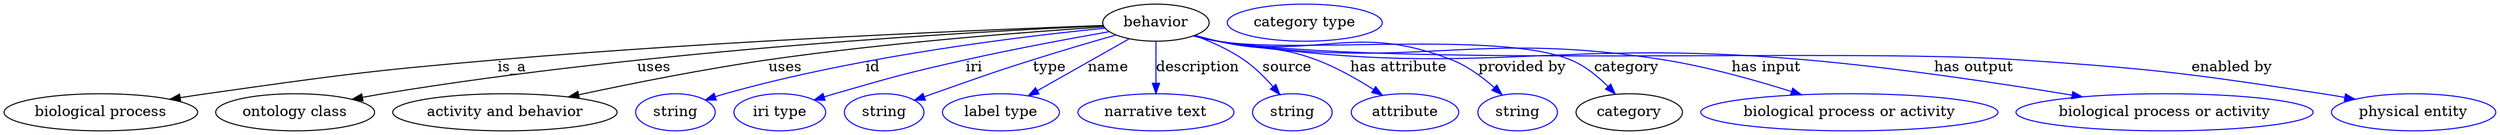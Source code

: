 digraph {
	graph [bb="0,0,2408.9,123"];
	node [label="\N"];
	behavior	[height=0.5,
		label=behavior,
		pos="1114.6,105",
		width=1.4263];
	"biological process"	[height=0.5,
		pos="93.592,18",
		width=2.5998];
	behavior -> "biological process"	[label=is_a,
		lp="491.59,61.5",
		pos="e,160.46,30.622 1063.7,102.27 955.67,98.361 695.26,87.698 477.59,69 351.87,58.2 320.53,53.711 195.59,36 187.42,34.841 178.88,33.549 \
170.39,32.211"];
	"ontology class"	[height=0.5,
		pos="281.59,18",
		width=2.1304];
	behavior -> "ontology class"	[label=uses,
		lp="629.09,61.5",
		pos="e,336.82,30.605 1063.9,101.95 942.73,96.502 626.79,79.007 366.59,36 360.26,34.953 353.68,33.783 347.1,32.56"];
	"activity and behavior"	[height=0.5,
		pos="484.59,18",
		width=3.015];
	behavior -> "activity and behavior"	[label=uses,
		lp="756.09,61.5",
		pos="e,546.13,32.87 1064.4,100.92 992.24,96.141 855.27,85.697 739.59,69 677.22,59.998 606.99,45.933 556.05,35.01"];
	id	[color=blue,
		height=0.5,
		label=string,
		pos="649.59,18",
		width=1.0652];
	behavior -> id	[color=blue,
		label=id,
		lp="840.59,61.5",
		pos="e,678.59,29.948 1065.3,99.641 986.5,91.85 827.64,72.796 697.59,36 694.49,35.121 691.29,34.148 688.09,33.124",
		style=solid];
	iri	[color=blue,
		height=0.5,
		label="iri type",
		pos="750.59,18",
		width=1.2277];
	behavior -> iri	[color=blue,
		label=iri,
		lp="938.59,61.5",
		pos="e,784.22,29.865 1069.4,96.294 1032.1,89.709 977.69,79.635 930.59,69 874.12,56.251 860.22,52.03 804.59,36 801.08,34.988 797.45,33.911 \
793.81,32.81",
		style=solid];
	type	[color=blue,
		height=0.5,
		label=string,
		pos="851.59,18",
		width=1.0652];
	behavior -> type	[color=blue,
		label=type,
		lp="1011.6,61.5",
		pos="e,880.89,29.697 1075.9,93.058 1052.5,86.353 1022.3,77.46 995.59,69 952.18,55.239 941.56,51.079 898.59,36 895.91,35.057 893.14,34.077 \
890.35,33.084",
		style=solid];
	name	[color=blue,
		height=0.5,
		label="label type",
		pos="964.59,18",
		width=1.5707];
	behavior -> name	[color=blue,
		label=name,
		lp="1068.6,61.5",
		pos="e,991.05,33.992 1088.8,89.388 1064.3,75.486 1027.2,54.455 999.89,39.001",
		style=solid];
	description	[color=blue,
		height=0.5,
		label="narrative text",
		pos="1114.6,18",
		width=2.0943];
	behavior -> description	[color=blue,
		label=description,
		lp="1155.1,61.5",
		pos="e,1114.6,36.175 1114.6,86.799 1114.6,75.163 1114.6,59.548 1114.6,46.237",
		style=solid];
	source	[color=blue,
		height=0.5,
		label=string,
		pos="1246.6,18",
		width=1.0652];
	behavior -> source	[color=blue,
		label=source,
		lp="1241.6,61.5",
		pos="e,1234.5,35.129 1151.9,92.554 1167.4,86.825 1185.1,78.962 1199.6,69 1210.1,61.784 1220,51.893 1228,42.813",
		style=solid];
	"has attribute"	[color=blue,
		height=0.5,
		label=attribute,
		pos="1354.6,18",
		width=1.4443];
	behavior -> "has attribute"	[color=blue,
		label="has attribute",
		lp="1348.6,61.5",
		pos="e,1332.9,34.591 1152.5,92.696 1159.8,90.682 1167.4,88.69 1174.6,87 1216.4,77.133 1229.4,84.118 1269.6,69 1288.7,61.8 1308.5,50.422 \
1324.2,40.338",
		style=solid];
	"provided by"	[color=blue,
		height=0.5,
		label=string,
		pos="1462.6,18",
		width=1.0652];
	behavior -> "provided by"	[color=blue,
		label="provided by",
		lp="1467.1,61.5",
		pos="e,1447.7,35.104 1151.5,92.33 1159,90.274 1167,88.361 1174.6,87 1273.3,69.241 1306.3,105.78 1399.6,69 1414.6,63.068 1429,52.263 1440.2,\
42.21",
		style=solid];
	category	[height=0.5,
		pos="1570.6,18",
		width=1.4263];
	behavior -> category	[color=blue,
		label=category,
		lp="1568.1,61.5",
		pos="e,1557,35.722 1151.1,92.257 1158.8,90.181 1166.9,88.277 1174.6,87 1249,74.641 1443.7,97.441 1513.6,69 1527.4,63.384 1540.1,52.964 \
1550,43.084",
		style=solid];
	"has input"	[color=blue,
		height=0.5,
		label="biological process or activity",
		pos="1783.6,18",
		width=3.9899];
	behavior -> "has input"	[color=blue,
		label="has input",
		lp="1703.1,61.5",
		pos="e,1737.2,35.037 1151.1,92.191 1158.8,90.119 1166.9,88.234 1174.6,87 1363,56.782 1415.1,98.733 1603.6,69 1645.9,62.326 1692.5,49.229 \
1727.6,38.113",
		style=solid];
	"has output"	[color=blue,
		height=0.5,
		label="biological process or activity",
		pos="2088.6,18",
		width=3.9899];
	behavior -> "has output"	[color=blue,
		label="has output",
		lp="1904.1,61.5",
		pos="e,2009.1,32.991 1150.8,92.216 1158.5,90.115 1166.8,88.212 1174.6,87 1423.3,48.408 1489.9,90.931 1740.6,69 1828.8,61.282 1928.8,46.248 \
1998.9,34.672",
		style=solid];
	"enabled by"	[color=blue,
		height=0.5,
		label="physical entity",
		pos="2329.6,18",
		width=2.2026];
	behavior -> "enabled by"	[color=blue,
		label="enabled by",
		lp="2154.1,61.5",
		pos="e,2272.9,30.638 1150.8,92.166 1158.5,90.068 1166.8,88.179 1174.6,87 1344.3,61.406 1775.4,80.55 1946.6,69 2078.2,60.12 2111.2,55.861 \
2241.6,36 2248.4,34.961 2255.5,33.772 2262.6,32.516",
		style=solid];
	"named thing_category"	[color=blue,
		height=0.5,
		label="category type",
		pos="1258.6,105",
		width=2.0762];
}
